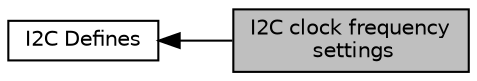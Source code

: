 digraph "I2C clock frequency settings"
{
  edge [fontname="Helvetica",fontsize="10",labelfontname="Helvetica",labelfontsize="10"];
  node [fontname="Helvetica",fontsize="10",shape=record];
  rankdir=LR;
  Node0 [label="I2C clock frequency\l settings",height=0.2,width=0.4,color="black", fillcolor="grey75", style="filled", fontcolor="black"];
  Node1 [label="I2C Defines",height=0.2,width=0.4,color="black", fillcolor="white", style="filled",URL="$group__i2c__defines.html",tooltip="Defined Constants and Types for the STM32F1xx I2C  "];
  Node1->Node0 [shape=plaintext, dir="back", style="solid"];
}
